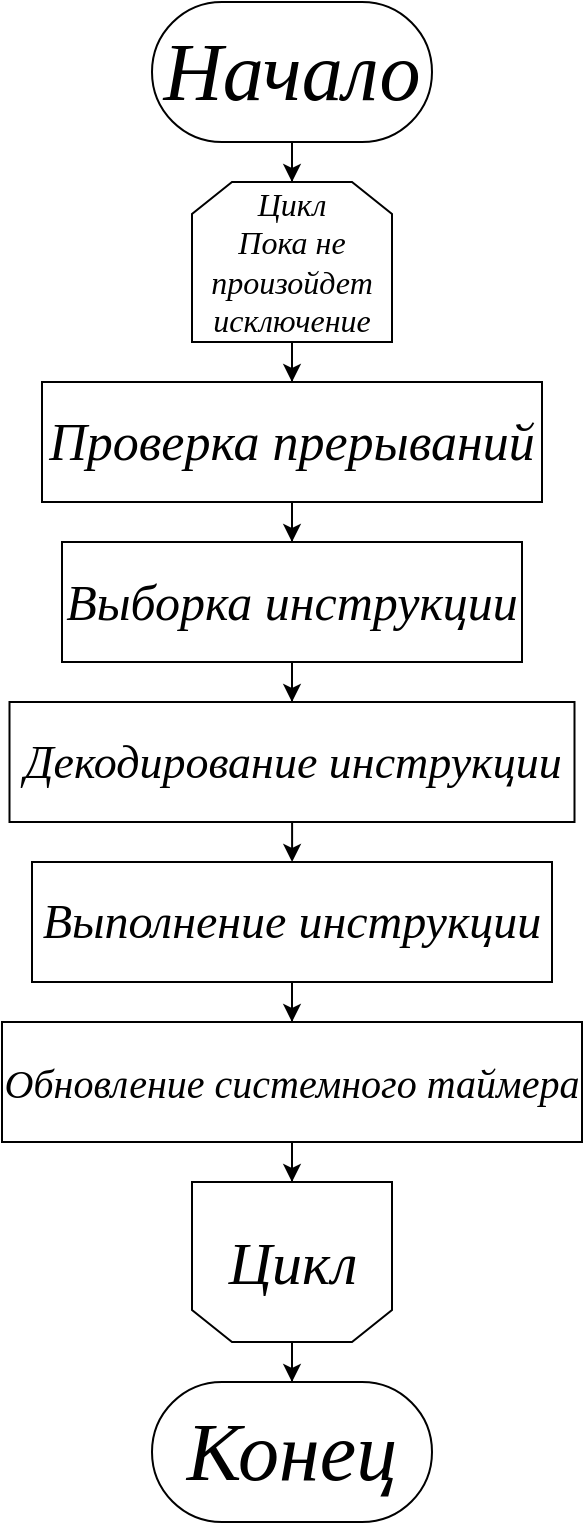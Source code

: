 <mxfile version="23.1.5" type="device">
  <diagram name="Page-1" id="GqkyTC-9gRA3xMAoNcSV">
    <mxGraphModel dx="954" dy="665" grid="1" gridSize="10" guides="1" tooltips="1" connect="1" arrows="1" fold="1" page="1" pageScale="1" pageWidth="850" pageHeight="1100" math="0" shadow="0">
      <root>
        <mxCell id="0" />
        <mxCell id="1" parent="0" />
        <mxCell id="n8MeNB1Pdb601k9qHc15-12" style="edgeStyle=orthogonalEdgeStyle;rounded=0;orthogonalLoop=1;jettySize=auto;html=1;" parent="1" source="n8MeNB1Pdb601k9qHc15-3" target="n8MeNB1Pdb601k9qHc15-10" edge="1">
          <mxGeometry relative="1" as="geometry" />
        </mxCell>
        <mxCell id="n8MeNB1Pdb601k9qHc15-3" value="Начало" style="rounded=1;whiteSpace=wrap;html=1;arcSize=50;fontFamily=GOST Type B;fontStyle=2;fontSize=41;" parent="1" vertex="1">
          <mxGeometry x="300" y="150" width="140" height="70" as="geometry" />
        </mxCell>
        <mxCell id="n8MeNB1Pdb601k9qHc15-14" style="edgeStyle=orthogonalEdgeStyle;rounded=0;orthogonalLoop=1;jettySize=auto;html=1;" parent="1" source="n8MeNB1Pdb601k9qHc15-4" target="n8MeNB1Pdb601k9qHc15-6" edge="1">
          <mxGeometry relative="1" as="geometry" />
        </mxCell>
        <mxCell id="n8MeNB1Pdb601k9qHc15-4" value="Проверка прерываний" style="rounded=0;whiteSpace=wrap;html=1;fontFamily=GOST Type B;fontStyle=2;fontSize=26;" parent="1" vertex="1">
          <mxGeometry x="245" y="340" width="250" height="60" as="geometry" />
        </mxCell>
        <mxCell id="n8MeNB1Pdb601k9qHc15-15" style="edgeStyle=orthogonalEdgeStyle;rounded=0;orthogonalLoop=1;jettySize=auto;html=1;entryX=0.5;entryY=0;entryDx=0;entryDy=0;" parent="1" source="n8MeNB1Pdb601k9qHc15-6" target="n8MeNB1Pdb601k9qHc15-7" edge="1">
          <mxGeometry relative="1" as="geometry" />
        </mxCell>
        <mxCell id="n8MeNB1Pdb601k9qHc15-6" value="Выборка инструкции" style="rounded=0;whiteSpace=wrap;html=1;fontFamily=GOST Type B;fontStyle=2;fontSize=25;" parent="1" vertex="1">
          <mxGeometry x="255" y="420" width="230" height="60" as="geometry" />
        </mxCell>
        <mxCell id="n8MeNB1Pdb601k9qHc15-16" style="edgeStyle=orthogonalEdgeStyle;rounded=0;orthogonalLoop=1;jettySize=auto;html=1;" parent="1" source="n8MeNB1Pdb601k9qHc15-7" target="n8MeNB1Pdb601k9qHc15-8" edge="1">
          <mxGeometry relative="1" as="geometry" />
        </mxCell>
        <mxCell id="n8MeNB1Pdb601k9qHc15-7" value="&lt;font style=&quot;font-size: 23px;&quot;&gt;Декодирование инструкции&lt;/font&gt;" style="rounded=0;whiteSpace=wrap;html=1;fontFamily=GOST Type B;fontStyle=2;fontSize=23;" parent="1" vertex="1">
          <mxGeometry x="228.75" y="500" width="282.5" height="60" as="geometry" />
        </mxCell>
        <mxCell id="n8MeNB1Pdb601k9qHc15-17" style="edgeStyle=orthogonalEdgeStyle;rounded=0;orthogonalLoop=1;jettySize=auto;html=1;" parent="1" source="n8MeNB1Pdb601k9qHc15-8" target="n8MeNB1Pdb601k9qHc15-9" edge="1">
          <mxGeometry relative="1" as="geometry" />
        </mxCell>
        <mxCell id="n8MeNB1Pdb601k9qHc15-8" value="Выполнение инструкции" style="rounded=0;whiteSpace=wrap;html=1;fontFamily=GOST Type B;fontStyle=2;fontSize=24;" parent="1" vertex="1">
          <mxGeometry x="240" y="580" width="260" height="60" as="geometry" />
        </mxCell>
        <mxCell id="n8MeNB1Pdb601k9qHc15-18" style="edgeStyle=orthogonalEdgeStyle;rounded=0;orthogonalLoop=1;jettySize=auto;html=1;entryX=0.5;entryY=1;entryDx=0;entryDy=0;" parent="1" source="n8MeNB1Pdb601k9qHc15-9" target="n8MeNB1Pdb601k9qHc15-11" edge="1">
          <mxGeometry relative="1" as="geometry" />
        </mxCell>
        <mxCell id="n8MeNB1Pdb601k9qHc15-9" value="Обновление системного таймера" style="rounded=0;whiteSpace=wrap;html=1;fontFamily=GOST Type B;fontStyle=2;fontSize=20;" parent="1" vertex="1">
          <mxGeometry x="225" y="660" width="290" height="60" as="geometry" />
        </mxCell>
        <mxCell id="n8MeNB1Pdb601k9qHc15-13" style="edgeStyle=orthogonalEdgeStyle;rounded=0;orthogonalLoop=1;jettySize=auto;html=1;entryX=0.5;entryY=0;entryDx=0;entryDy=0;" parent="1" source="n8MeNB1Pdb601k9qHc15-10" target="n8MeNB1Pdb601k9qHc15-4" edge="1">
          <mxGeometry relative="1" as="geometry" />
        </mxCell>
        <mxCell id="n8MeNB1Pdb601k9qHc15-10" value="&lt;font style=&quot;font-size: 16px;&quot; face=&quot;GOST Type B&quot;&gt;Цикл&lt;br style=&quot;font-size: 16px;&quot;&gt;Пока не произойдет исключение&lt;/font&gt;" style="shape=loopLimit;whiteSpace=wrap;html=1;fontStyle=2;fontSize=16;" parent="1" vertex="1">
          <mxGeometry x="320" y="240" width="100" height="80" as="geometry" />
        </mxCell>
        <mxCell id="n8MeNB1Pdb601k9qHc15-22" style="edgeStyle=orthogonalEdgeStyle;rounded=0;orthogonalLoop=1;jettySize=auto;html=1;" parent="1" source="n8MeNB1Pdb601k9qHc15-11" target="n8MeNB1Pdb601k9qHc15-20" edge="1">
          <mxGeometry relative="1" as="geometry" />
        </mxCell>
        <mxCell id="n8MeNB1Pdb601k9qHc15-11" value="" style="shape=loopLimit;whiteSpace=wrap;html=1;rotation=-180;horizontal=1;" parent="1" vertex="1">
          <mxGeometry x="320" y="740" width="100" height="80" as="geometry" />
        </mxCell>
        <mxCell id="n8MeNB1Pdb601k9qHc15-19" value="Цикл" style="text;html=1;align=center;verticalAlign=middle;resizable=0;points=[];autosize=1;strokeColor=none;fillColor=none;fontStyle=2;fontFamily=GOST Type B;fontSize=30;" parent="1" vertex="1">
          <mxGeometry x="325" y="755" width="90" height="50" as="geometry" />
        </mxCell>
        <mxCell id="n8MeNB1Pdb601k9qHc15-20" value="Конец" style="rounded=1;whiteSpace=wrap;html=1;arcSize=50;fontFamily=GOST Type B;fontStyle=2;fontSize=41;" parent="1" vertex="1">
          <mxGeometry x="300" y="840" width="140" height="70" as="geometry" />
        </mxCell>
      </root>
    </mxGraphModel>
  </diagram>
</mxfile>
